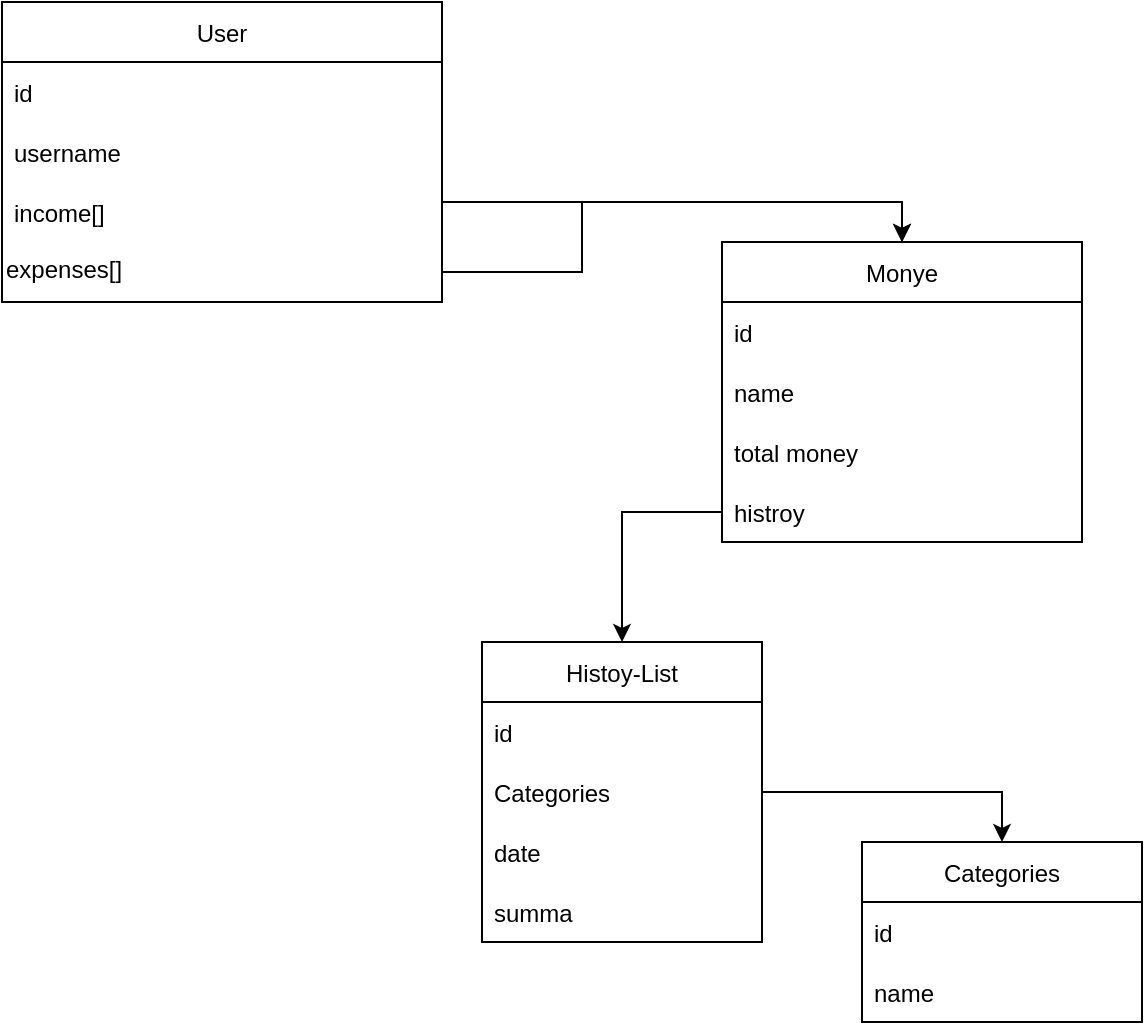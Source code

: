 <mxfile version="17.4.6" type="github"><diagram id="yViHVf22NGlSKsDWrEU6" name="Page-1"><mxGraphModel dx="1038" dy="612" grid="1" gridSize="10" guides="1" tooltips="1" connect="1" arrows="1" fold="1" page="1" pageScale="1" pageWidth="827" pageHeight="1169" math="0" shadow="0"><root><mxCell id="0"/><mxCell id="1" parent="0"/><mxCell id="S7dLyAprlXL0k9whJdcJ-1" value="Categories" style="swimlane;fontStyle=0;childLayout=stackLayout;horizontal=1;startSize=30;horizontalStack=0;resizeParent=1;resizeParentMax=0;resizeLast=0;collapsible=1;marginBottom=0;" vertex="1" parent="1"><mxGeometry x="510" y="460" width="140" height="90" as="geometry"/></mxCell><mxCell id="S7dLyAprlXL0k9whJdcJ-2" value="id  " style="text;strokeColor=none;fillColor=none;align=left;verticalAlign=middle;spacingLeft=4;spacingRight=4;overflow=hidden;points=[[0,0.5],[1,0.5]];portConstraint=eastwest;rotatable=0;" vertex="1" parent="S7dLyAprlXL0k9whJdcJ-1"><mxGeometry y="30" width="140" height="30" as="geometry"/></mxCell><mxCell id="S7dLyAprlXL0k9whJdcJ-3" value="name" style="text;strokeColor=none;fillColor=none;align=left;verticalAlign=middle;spacingLeft=4;spacingRight=4;overflow=hidden;points=[[0,0.5],[1,0.5]];portConstraint=eastwest;rotatable=0;" vertex="1" parent="S7dLyAprlXL0k9whJdcJ-1"><mxGeometry y="60" width="140" height="30" as="geometry"/></mxCell><mxCell id="S7dLyAprlXL0k9whJdcJ-5" value="Monye" style="swimlane;fontStyle=0;childLayout=stackLayout;horizontal=1;startSize=30;horizontalStack=0;resizeParent=1;resizeParentMax=0;resizeLast=0;collapsible=1;marginBottom=0;" vertex="1" parent="1"><mxGeometry x="440" y="160" width="180" height="150" as="geometry"/></mxCell><mxCell id="S7dLyAprlXL0k9whJdcJ-6" value="id  " style="text;strokeColor=none;fillColor=none;align=left;verticalAlign=middle;spacingLeft=4;spacingRight=4;overflow=hidden;points=[[0,0.5],[1,0.5]];portConstraint=eastwest;rotatable=0;" vertex="1" parent="S7dLyAprlXL0k9whJdcJ-5"><mxGeometry y="30" width="180" height="30" as="geometry"/></mxCell><mxCell id="S7dLyAprlXL0k9whJdcJ-9" value="name" style="text;strokeColor=none;fillColor=none;align=left;verticalAlign=middle;spacingLeft=4;spacingRight=4;overflow=hidden;points=[[0,0.5],[1,0.5]];portConstraint=eastwest;rotatable=0;" vertex="1" parent="S7dLyAprlXL0k9whJdcJ-5"><mxGeometry y="60" width="180" height="30" as="geometry"/></mxCell><mxCell id="S7dLyAprlXL0k9whJdcJ-10" value="total money" style="text;strokeColor=none;fillColor=none;align=left;verticalAlign=middle;spacingLeft=4;spacingRight=4;overflow=hidden;points=[[0,0.5],[1,0.5]];portConstraint=eastwest;rotatable=0;" vertex="1" parent="S7dLyAprlXL0k9whJdcJ-5"><mxGeometry y="90" width="180" height="30" as="geometry"/></mxCell><mxCell id="S7dLyAprlXL0k9whJdcJ-7" value="histroy" style="text;strokeColor=none;fillColor=none;align=left;verticalAlign=middle;spacingLeft=4;spacingRight=4;overflow=hidden;points=[[0,0.5],[1,0.5]];portConstraint=eastwest;rotatable=0;" vertex="1" parent="S7dLyAprlXL0k9whJdcJ-5"><mxGeometry y="120" width="180" height="30" as="geometry"/></mxCell><mxCell id="S7dLyAprlXL0k9whJdcJ-12" value="Histoy-List" style="swimlane;fontStyle=0;childLayout=stackLayout;horizontal=1;startSize=30;horizontalStack=0;resizeParent=1;resizeParentMax=0;resizeLast=0;collapsible=1;marginBottom=0;" vertex="1" parent="1"><mxGeometry x="320" y="360" width="140" height="150" as="geometry"/></mxCell><mxCell id="S7dLyAprlXL0k9whJdcJ-13" value="id" style="text;strokeColor=none;fillColor=none;align=left;verticalAlign=middle;spacingLeft=4;spacingRight=4;overflow=hidden;points=[[0,0.5],[1,0.5]];portConstraint=eastwest;rotatable=0;" vertex="1" parent="S7dLyAprlXL0k9whJdcJ-12"><mxGeometry y="30" width="140" height="30" as="geometry"/></mxCell><mxCell id="S7dLyAprlXL0k9whJdcJ-14" value="Categories" style="text;strokeColor=none;fillColor=none;align=left;verticalAlign=middle;spacingLeft=4;spacingRight=4;overflow=hidden;points=[[0,0.5],[1,0.5]];portConstraint=eastwest;rotatable=0;" vertex="1" parent="S7dLyAprlXL0k9whJdcJ-12"><mxGeometry y="60" width="140" height="30" as="geometry"/></mxCell><mxCell id="S7dLyAprlXL0k9whJdcJ-16" value="date" style="text;strokeColor=none;fillColor=none;align=left;verticalAlign=middle;spacingLeft=4;spacingRight=4;overflow=hidden;points=[[0,0.5],[1,0.5]];portConstraint=eastwest;rotatable=0;" vertex="1" parent="S7dLyAprlXL0k9whJdcJ-12"><mxGeometry y="90" width="140" height="30" as="geometry"/></mxCell><mxCell id="S7dLyAprlXL0k9whJdcJ-15" value="summa" style="text;strokeColor=none;fillColor=none;align=left;verticalAlign=middle;spacingLeft=4;spacingRight=4;overflow=hidden;points=[[0,0.5],[1,0.5]];portConstraint=eastwest;rotatable=0;" vertex="1" parent="S7dLyAprlXL0k9whJdcJ-12"><mxGeometry y="120" width="140" height="30" as="geometry"/></mxCell><mxCell id="S7dLyAprlXL0k9whJdcJ-18" style="edgeStyle=orthogonalEdgeStyle;rounded=0;orthogonalLoop=1;jettySize=auto;html=1;entryX=0.5;entryY=0;entryDx=0;entryDy=0;" edge="1" parent="1" source="S7dLyAprlXL0k9whJdcJ-7" target="S7dLyAprlXL0k9whJdcJ-12"><mxGeometry relative="1" as="geometry"/></mxCell><mxCell id="S7dLyAprlXL0k9whJdcJ-20" style="edgeStyle=orthogonalEdgeStyle;rounded=0;orthogonalLoop=1;jettySize=auto;html=1;entryX=0.5;entryY=0;entryDx=0;entryDy=0;" edge="1" parent="1" source="S7dLyAprlXL0k9whJdcJ-14" target="S7dLyAprlXL0k9whJdcJ-1"><mxGeometry relative="1" as="geometry"/></mxCell><mxCell id="S7dLyAprlXL0k9whJdcJ-21" value="User" style="swimlane;fontStyle=0;childLayout=stackLayout;horizontal=1;startSize=30;horizontalStack=0;resizeParent=1;resizeParentMax=0;resizeLast=0;collapsible=1;marginBottom=0;" vertex="1" parent="1"><mxGeometry x="80" y="40" width="220" height="150" as="geometry"/></mxCell><mxCell id="S7dLyAprlXL0k9whJdcJ-22" value="id" style="text;strokeColor=none;fillColor=none;align=left;verticalAlign=middle;spacingLeft=4;spacingRight=4;overflow=hidden;points=[[0,0.5],[1,0.5]];portConstraint=eastwest;rotatable=0;" vertex="1" parent="S7dLyAprlXL0k9whJdcJ-21"><mxGeometry y="30" width="220" height="30" as="geometry"/></mxCell><mxCell id="S7dLyAprlXL0k9whJdcJ-23" value="username" style="text;strokeColor=none;fillColor=none;align=left;verticalAlign=middle;spacingLeft=4;spacingRight=4;overflow=hidden;points=[[0,0.5],[1,0.5]];portConstraint=eastwest;rotatable=0;" vertex="1" parent="S7dLyAprlXL0k9whJdcJ-21"><mxGeometry y="60" width="220" height="30" as="geometry"/></mxCell><mxCell id="S7dLyAprlXL0k9whJdcJ-26" value="income[]" style="text;strokeColor=none;fillColor=none;align=left;verticalAlign=middle;spacingLeft=4;spacingRight=4;overflow=hidden;points=[[0,0.5],[1,0.5]];portConstraint=eastwest;rotatable=0;" vertex="1" parent="S7dLyAprlXL0k9whJdcJ-21"><mxGeometry y="90" width="220" height="30" as="geometry"/></mxCell><mxCell id="S7dLyAprlXL0k9whJdcJ-27" value="expenses[]" style="text;whiteSpace=wrap;html=1;" vertex="1" parent="S7dLyAprlXL0k9whJdcJ-21"><mxGeometry y="120" width="220" height="30" as="geometry"/></mxCell><mxCell id="S7dLyAprlXL0k9whJdcJ-29" style="edgeStyle=orthogonalEdgeStyle;rounded=0;orthogonalLoop=1;jettySize=auto;html=1;entryX=0.5;entryY=0;entryDx=0;entryDy=0;" edge="1" parent="1" source="S7dLyAprlXL0k9whJdcJ-27" target="S7dLyAprlXL0k9whJdcJ-5"><mxGeometry relative="1" as="geometry"/></mxCell><mxCell id="S7dLyAprlXL0k9whJdcJ-30" style="edgeStyle=orthogonalEdgeStyle;rounded=0;orthogonalLoop=1;jettySize=auto;html=1;" edge="1" parent="1" source="S7dLyAprlXL0k9whJdcJ-26"><mxGeometry relative="1" as="geometry"><mxPoint x="530" y="160" as="targetPoint"/><Array as="points"><mxPoint x="530" y="140"/></Array></mxGeometry></mxCell></root></mxGraphModel></diagram></mxfile>